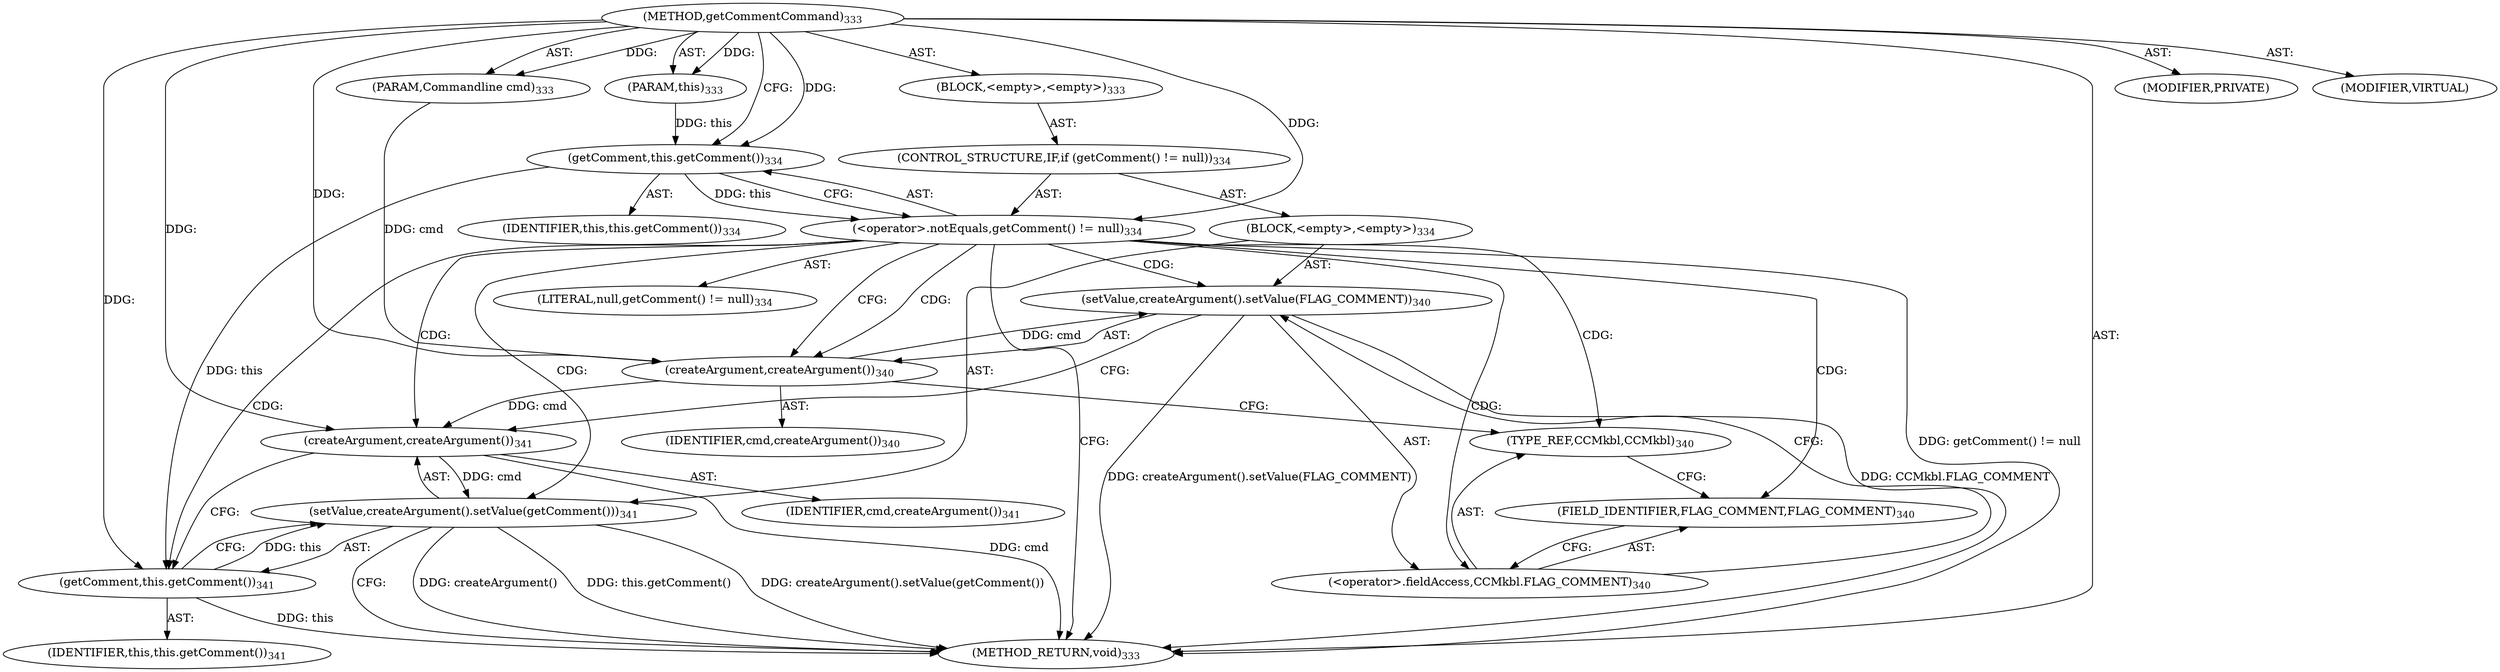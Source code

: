 digraph "getCommentCommand" {  
"111669149712" [label = <(METHOD,getCommentCommand)<SUB>333</SUB>> ]
"115964116994" [label = <(PARAM,this)<SUB>333</SUB>> ]
"115964117018" [label = <(PARAM,Commandline cmd)<SUB>333</SUB>> ]
"25769803803" [label = <(BLOCK,&lt;empty&gt;,&lt;empty&gt;)<SUB>333</SUB>> ]
"47244640266" [label = <(CONTROL_STRUCTURE,IF,if (getComment() != null))<SUB>334</SUB>> ]
"30064771146" [label = <(&lt;operator&gt;.notEquals,getComment() != null)<SUB>334</SUB>> ]
"30064771147" [label = <(getComment,this.getComment())<SUB>334</SUB>> ]
"68719476750" [label = <(IDENTIFIER,this,this.getComment())<SUB>334</SUB>> ]
"90194313221" [label = <(LITERAL,null,getComment() != null)<SUB>334</SUB>> ]
"25769803804" [label = <(BLOCK,&lt;empty&gt;,&lt;empty&gt;)<SUB>334</SUB>> ]
"30064771148" [label = <(setValue,createArgument().setValue(FLAG_COMMENT))<SUB>340</SUB>> ]
"30064771149" [label = <(createArgument,createArgument())<SUB>340</SUB>> ]
"68719476803" [label = <(IDENTIFIER,cmd,createArgument())<SUB>340</SUB>> ]
"30064771150" [label = <(&lt;operator&gt;.fieldAccess,CCMkbl.FLAG_COMMENT)<SUB>340</SUB>> ]
"180388626437" [label = <(TYPE_REF,CCMkbl,CCMkbl)<SUB>340</SUB>> ]
"55834574867" [label = <(FIELD_IDENTIFIER,FLAG_COMMENT,FLAG_COMMENT)<SUB>340</SUB>> ]
"30064771151" [label = <(setValue,createArgument().setValue(getComment()))<SUB>341</SUB>> ]
"30064771152" [label = <(createArgument,createArgument())<SUB>341</SUB>> ]
"68719476804" [label = <(IDENTIFIER,cmd,createArgument())<SUB>341</SUB>> ]
"30064771153" [label = <(getComment,this.getComment())<SUB>341</SUB>> ]
"68719476751" [label = <(IDENTIFIER,this,this.getComment())<SUB>341</SUB>> ]
"133143986215" [label = <(MODIFIER,PRIVATE)> ]
"133143986216" [label = <(MODIFIER,VIRTUAL)> ]
"128849018896" [label = <(METHOD_RETURN,void)<SUB>333</SUB>> ]
  "111669149712" -> "115964116994"  [ label = "AST: "] 
  "111669149712" -> "115964117018"  [ label = "AST: "] 
  "111669149712" -> "25769803803"  [ label = "AST: "] 
  "111669149712" -> "133143986215"  [ label = "AST: "] 
  "111669149712" -> "133143986216"  [ label = "AST: "] 
  "111669149712" -> "128849018896"  [ label = "AST: "] 
  "25769803803" -> "47244640266"  [ label = "AST: "] 
  "47244640266" -> "30064771146"  [ label = "AST: "] 
  "47244640266" -> "25769803804"  [ label = "AST: "] 
  "30064771146" -> "30064771147"  [ label = "AST: "] 
  "30064771146" -> "90194313221"  [ label = "AST: "] 
  "30064771147" -> "68719476750"  [ label = "AST: "] 
  "25769803804" -> "30064771148"  [ label = "AST: "] 
  "25769803804" -> "30064771151"  [ label = "AST: "] 
  "30064771148" -> "30064771149"  [ label = "AST: "] 
  "30064771148" -> "30064771150"  [ label = "AST: "] 
  "30064771149" -> "68719476803"  [ label = "AST: "] 
  "30064771150" -> "180388626437"  [ label = "AST: "] 
  "30064771150" -> "55834574867"  [ label = "AST: "] 
  "30064771151" -> "30064771152"  [ label = "AST: "] 
  "30064771151" -> "30064771153"  [ label = "AST: "] 
  "30064771152" -> "68719476804"  [ label = "AST: "] 
  "30064771153" -> "68719476751"  [ label = "AST: "] 
  "30064771146" -> "128849018896"  [ label = "CFG: "] 
  "30064771146" -> "30064771149"  [ label = "CFG: "] 
  "30064771147" -> "30064771146"  [ label = "CFG: "] 
  "30064771148" -> "30064771152"  [ label = "CFG: "] 
  "30064771151" -> "128849018896"  [ label = "CFG: "] 
  "30064771149" -> "180388626437"  [ label = "CFG: "] 
  "30064771150" -> "30064771148"  [ label = "CFG: "] 
  "30064771152" -> "30064771153"  [ label = "CFG: "] 
  "30064771153" -> "30064771151"  [ label = "CFG: "] 
  "180388626437" -> "55834574867"  [ label = "CFG: "] 
  "55834574867" -> "30064771150"  [ label = "CFG: "] 
  "111669149712" -> "30064771147"  [ label = "CFG: "] 
  "30064771146" -> "128849018896"  [ label = "DDG: getComment() != null"] 
  "30064771148" -> "128849018896"  [ label = "DDG: CCMkbl.FLAG_COMMENT"] 
  "30064771148" -> "128849018896"  [ label = "DDG: createArgument().setValue(FLAG_COMMENT)"] 
  "30064771152" -> "128849018896"  [ label = "DDG: cmd"] 
  "30064771151" -> "128849018896"  [ label = "DDG: createArgument()"] 
  "30064771153" -> "128849018896"  [ label = "DDG: this"] 
  "30064771151" -> "128849018896"  [ label = "DDG: this.getComment()"] 
  "30064771151" -> "128849018896"  [ label = "DDG: createArgument().setValue(getComment())"] 
  "111669149712" -> "115964116994"  [ label = "DDG: "] 
  "111669149712" -> "115964117018"  [ label = "DDG: "] 
  "30064771147" -> "30064771146"  [ label = "DDG: this"] 
  "111669149712" -> "30064771146"  [ label = "DDG: "] 
  "115964116994" -> "30064771147"  [ label = "DDG: this"] 
  "111669149712" -> "30064771147"  [ label = "DDG: "] 
  "30064771149" -> "30064771148"  [ label = "DDG: cmd"] 
  "30064771152" -> "30064771151"  [ label = "DDG: cmd"] 
  "30064771153" -> "30064771151"  [ label = "DDG: this"] 
  "115964117018" -> "30064771149"  [ label = "DDG: cmd"] 
  "111669149712" -> "30064771149"  [ label = "DDG: "] 
  "30064771149" -> "30064771152"  [ label = "DDG: cmd"] 
  "111669149712" -> "30064771152"  [ label = "DDG: "] 
  "30064771147" -> "30064771153"  [ label = "DDG: this"] 
  "111669149712" -> "30064771153"  [ label = "DDG: "] 
  "30064771146" -> "180388626437"  [ label = "CDG: "] 
  "30064771146" -> "30064771153"  [ label = "CDG: "] 
  "30064771146" -> "30064771152"  [ label = "CDG: "] 
  "30064771146" -> "30064771151"  [ label = "CDG: "] 
  "30064771146" -> "30064771150"  [ label = "CDG: "] 
  "30064771146" -> "30064771149"  [ label = "CDG: "] 
  "30064771146" -> "55834574867"  [ label = "CDG: "] 
  "30064771146" -> "30064771148"  [ label = "CDG: "] 
}
